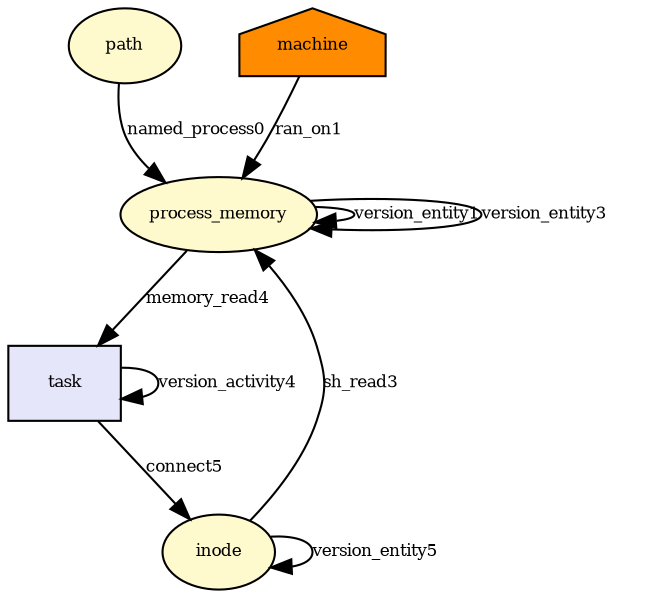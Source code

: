 digraph RGL__DirectedAdjacencyGraph {path[fontsize = 8,label = "path",shape = ellipse, fillcolor="#fffacd", style = filled]

process_memory[fontsize = 8,label = "process_memory",shape = ellipse, fillcolor="#fffacd", style = filled]

path -> process_memory[fontsize = 8,label = "named_process0", color="#000000"]

process_memory -> process_memory[fontsize = 8,label = "version_entity1", color="#000000"]

machine[fontsize = 8,label = "machine",shape = house, fillcolor="#ff8c00", style = filled]

machine -> process_memory[fontsize = 8,label = "ran_on1", color="#000000"]

process_memory -> process_memory[fontsize = 8,label = "version_entity3", color="#000000"]

inode[fontsize = 8,label = "inode",shape = ellipse, fillcolor="#fffacd", style = filled]

inode -> process_memory[fontsize = 8,label = "sh_read3", color="#000000"]

task[fontsize = 8,label = "task",shape = rectangle, fillcolor="#e6e6fa", style = filled]

task -> task[fontsize = 8,label = "version_activity4", color="#000000"]

process_memory -> task[fontsize = 8,label = "memory_read4", color="#000000"]

inode -> inode[fontsize = 8,label = "version_entity5", color="#000000"]

task -> inode[fontsize = 8,label = "connect5", color="#000000"]

}